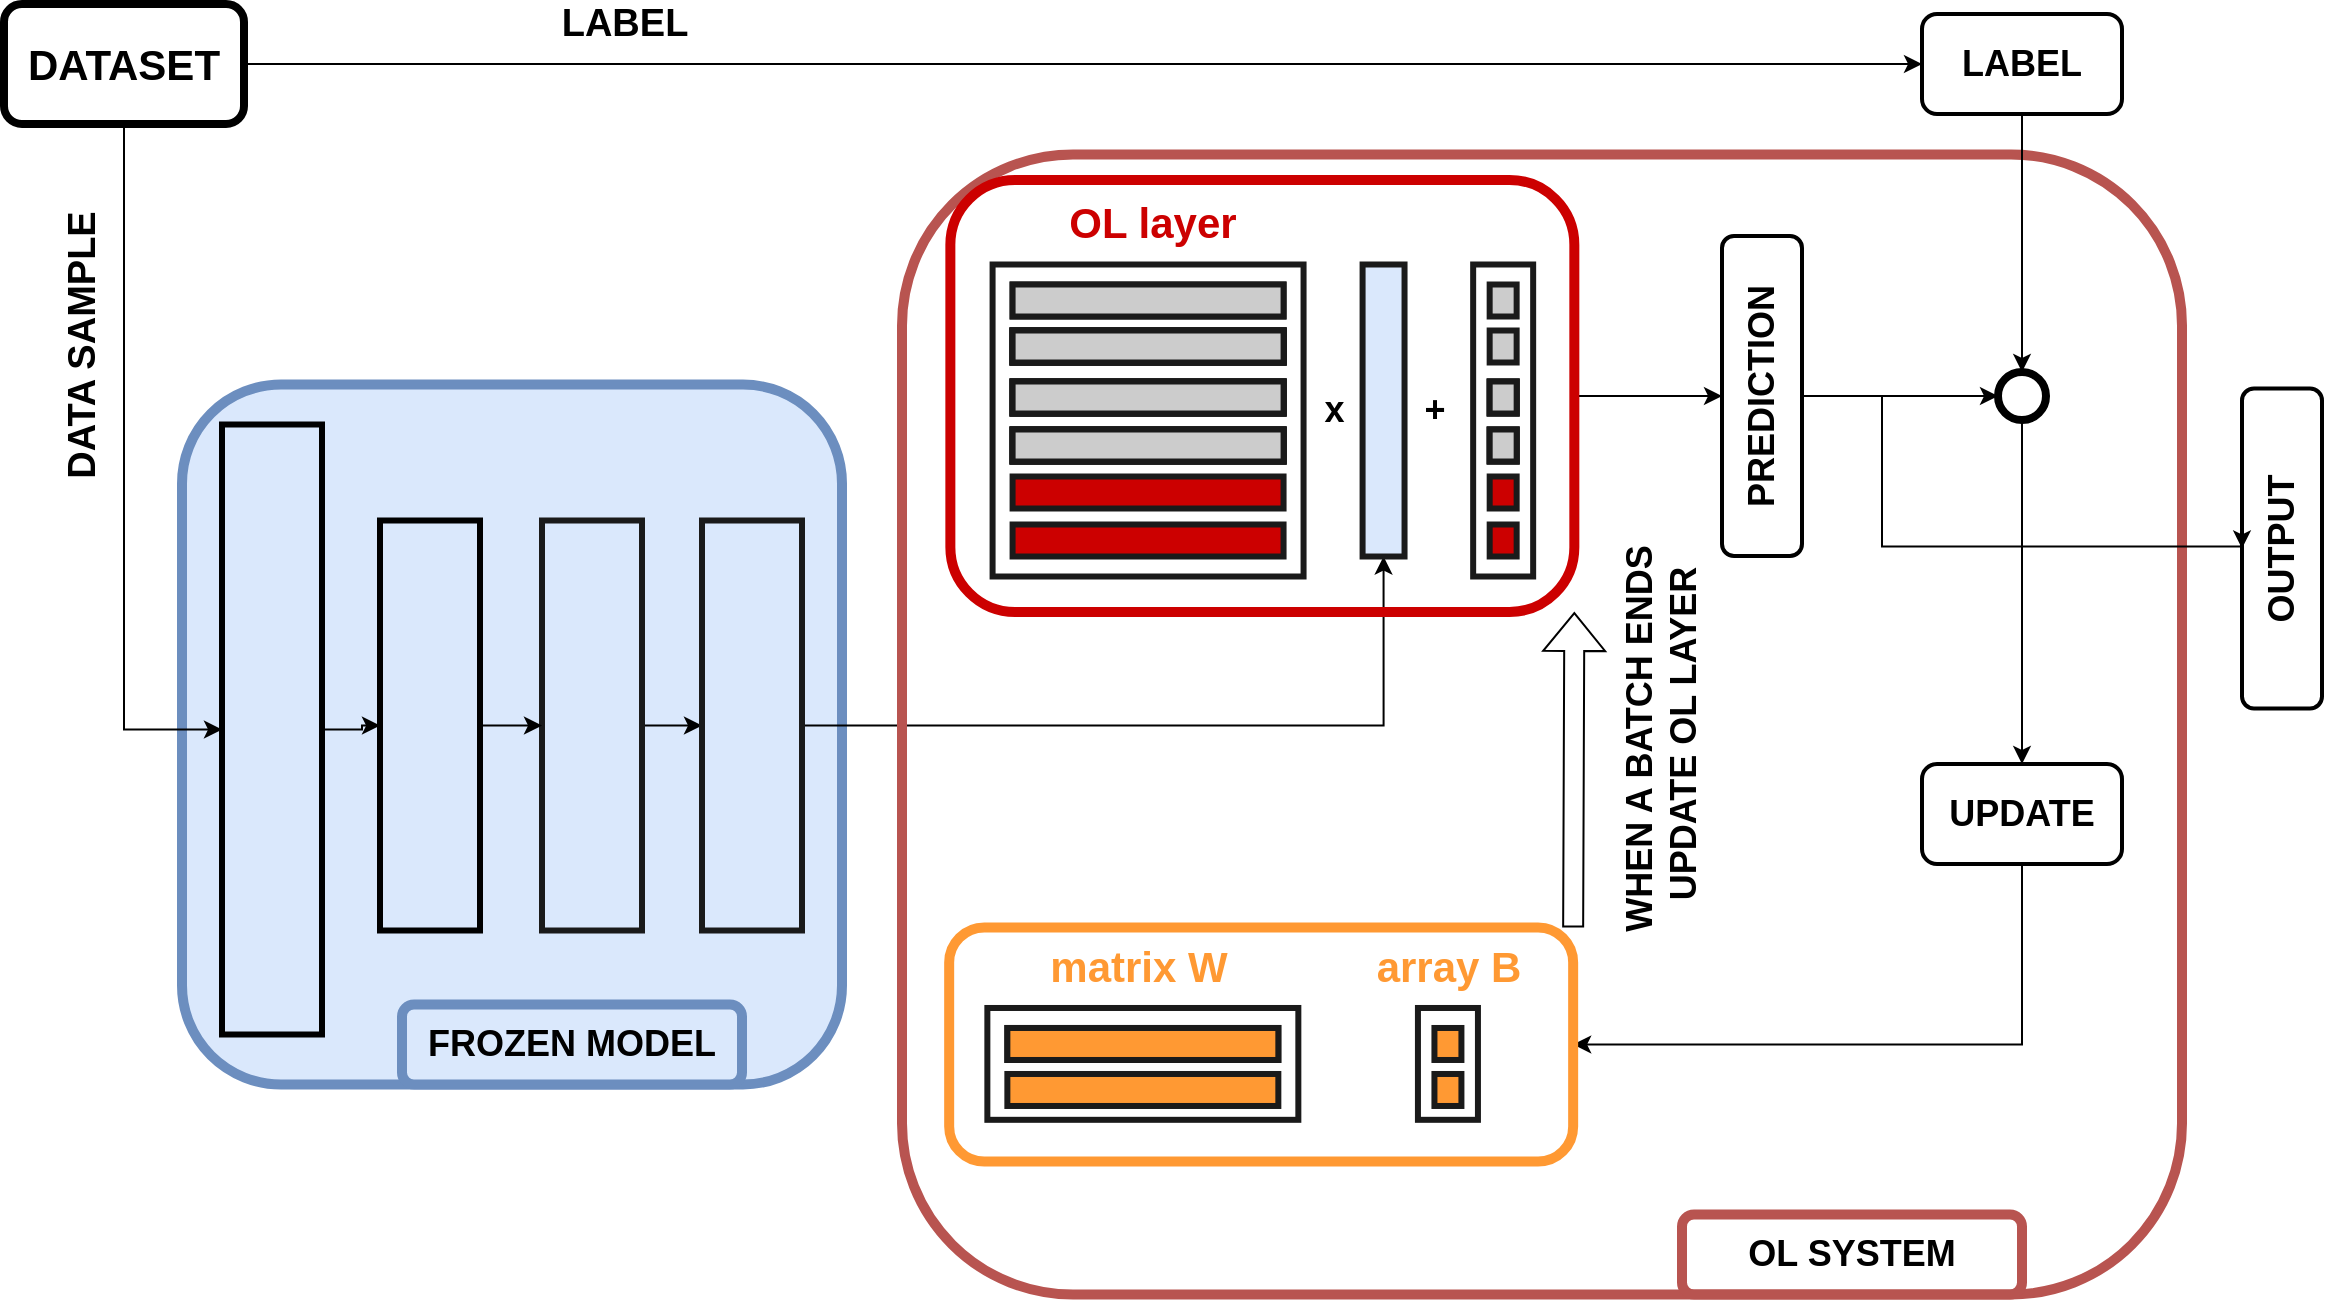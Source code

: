 <mxfile version="16.6.2" type="device" pages="2"><diagram id="-pDA_-JcDbAoSZbiv6Nq" name="Page-1"><mxGraphModel dx="1221" dy="584" grid="1" gridSize="10" guides="1" tooltips="1" connect="1" arrows="1" fold="1" page="1" pageScale="1" pageWidth="1169" pageHeight="827" math="0" shadow="0"><root><mxCell id="0"/><mxCell id="1" parent="0"/><mxCell id="COR0N1jHSTe1fY2n65pP-331" value="" style="rounded=1;whiteSpace=wrap;html=1;fontSize=18;strokeWidth=5;fillColor=#dae8fc;strokeColor=#6c8ebf;" parent="1" vertex="1"><mxGeometry x="150" y="440.25" width="330" height="350" as="geometry"/></mxCell><mxCell id="671FOw32hcq2Rvq_FHHH-50" style="edgeStyle=orthogonalEdgeStyle;rounded=0;orthogonalLoop=1;jettySize=auto;html=1;exitX=1;exitY=0.5;exitDx=0;exitDy=0;entryX=0;entryY=0.5;entryDx=0;entryDy=0;" edge="1" parent="1" source="COR0N1jHSTe1fY2n65pP-38" target="COR0N1jHSTe1fY2n65pP-338"><mxGeometry relative="1" as="geometry"/></mxCell><mxCell id="671FOw32hcq2Rvq_FHHH-60" value="&lt;b&gt;LABEL&lt;/b&gt;" style="edgeLabel;html=1;align=center;verticalAlign=middle;resizable=0;points=[];fontSize=19;" vertex="1" connectable="0" parent="671FOw32hcq2Rvq_FHHH-50"><mxGeometry x="-0.472" y="-2" relative="1" as="geometry"><mxPoint x="-32" y="-22" as="offset"/></mxGeometry></mxCell><mxCell id="671FOw32hcq2Rvq_FHHH-58" style="edgeStyle=orthogonalEdgeStyle;rounded=0;orthogonalLoop=1;jettySize=auto;html=1;exitX=0.5;exitY=1;exitDx=0;exitDy=0;entryX=0;entryY=0.5;entryDx=0;entryDy=0;fontSize=14;" edge="1" parent="1" source="COR0N1jHSTe1fY2n65pP-38" target="COR0N1jHSTe1fY2n65pP-223"><mxGeometry relative="1" as="geometry"/></mxCell><mxCell id="671FOw32hcq2Rvq_FHHH-59" value="&lt;font style=&quot;font-size: 19px&quot;&gt;&lt;b&gt;DATA SAMPLE&lt;/b&gt;&lt;/font&gt;" style="edgeLabel;html=1;align=center;verticalAlign=middle;resizable=0;points=[];fontSize=14;rotation=-90;" vertex="1" connectable="0" parent="671FOw32hcq2Rvq_FHHH-58"><mxGeometry x="-0.612" y="-5" relative="1" as="geometry"><mxPoint x="-16" y="43" as="offset"/></mxGeometry></mxCell><mxCell id="COR0N1jHSTe1fY2n65pP-38" value="&lt;font style=&quot;font-size: 21px&quot;&gt;&lt;b&gt;DATASET&lt;/b&gt;&lt;/font&gt;" style="rounded=1;whiteSpace=wrap;html=1;strokeWidth=4;" parent="1" vertex="1"><mxGeometry x="61" y="250" width="120" height="60" as="geometry"/></mxCell><mxCell id="COR0N1jHSTe1fY2n65pP-328" style="edgeStyle=orthogonalEdgeStyle;rounded=0;orthogonalLoop=1;jettySize=auto;html=1;entryX=0;entryY=0.5;entryDx=0;entryDy=0;fontSize=18;" parent="1" source="COR0N1jHSTe1fY2n65pP-223" target="COR0N1jHSTe1fY2n65pP-230" edge="1"><mxGeometry relative="1" as="geometry"/></mxCell><mxCell id="COR0N1jHSTe1fY2n65pP-223" value="" style="rounded=0;whiteSpace=wrap;html=1;fillColor=#dae8fc;strokeColor=#000000;strokeWidth=3;" parent="1" vertex="1"><mxGeometry x="170" y="460.25" width="50" height="305" as="geometry"/></mxCell><mxCell id="COR0N1jHSTe1fY2n65pP-330" style="edgeStyle=orthogonalEdgeStyle;rounded=0;orthogonalLoop=1;jettySize=auto;html=1;exitX=1;exitY=0.5;exitDx=0;exitDy=0;entryX=0;entryY=0.5;entryDx=0;entryDy=0;fontSize=18;" parent="1" source="COR0N1jHSTe1fY2n65pP-225" target="COR0N1jHSTe1fY2n65pP-235" edge="1"><mxGeometry relative="1" as="geometry"/></mxCell><mxCell id="COR0N1jHSTe1fY2n65pP-225" value="" style="rounded=0;whiteSpace=wrap;html=1;fillColor=#dae8fc;strokeColor=#1A1A1A;strokeWidth=3;" parent="1" vertex="1"><mxGeometry x="330" y="508.25" width="50" height="205" as="geometry"/></mxCell><mxCell id="COR0N1jHSTe1fY2n65pP-329" style="edgeStyle=orthogonalEdgeStyle;rounded=0;orthogonalLoop=1;jettySize=auto;html=1;entryX=0;entryY=0.5;entryDx=0;entryDy=0;fontSize=18;" parent="1" source="COR0N1jHSTe1fY2n65pP-230" target="COR0N1jHSTe1fY2n65pP-225" edge="1"><mxGeometry relative="1" as="geometry"/></mxCell><mxCell id="COR0N1jHSTe1fY2n65pP-230" value="" style="rounded=0;whiteSpace=wrap;html=1;fillColor=#dae8fc;strokeColor=#000000;strokeWidth=3;" parent="1" vertex="1"><mxGeometry x="249" y="508.25" width="50" height="205" as="geometry"/></mxCell><mxCell id="COR0N1jHSTe1fY2n65pP-362" style="edgeStyle=orthogonalEdgeStyle;rounded=0;orthogonalLoop=1;jettySize=auto;html=1;exitX=1;exitY=0.5;exitDx=0;exitDy=0;entryX=0.5;entryY=1;entryDx=0;entryDy=0;fontSize=17;fontColor=#FF0000;" parent="1" source="COR0N1jHSTe1fY2n65pP-235" target="671FOw32hcq2Rvq_FHHH-2" edge="1"><mxGeometry relative="1" as="geometry"><mxPoint x="539.905" y="562.495" as="targetPoint"/></mxGeometry></mxCell><mxCell id="COR0N1jHSTe1fY2n65pP-235" value="" style="rounded=0;whiteSpace=wrap;html=1;fillColor=#dae8fc;strokeColor=#1A1A1A;strokeWidth=3;" parent="1" vertex="1"><mxGeometry x="410" y="508.25" width="50" height="205" as="geometry"/></mxCell><mxCell id="COR0N1jHSTe1fY2n65pP-334" value="" style="rounded=1;whiteSpace=wrap;html=1;fontSize=18;strokeColor=#b85450;strokeWidth=5;fillColor=none;" parent="1" vertex="1"><mxGeometry x="510" y="325.25" width="640" height="570" as="geometry"/></mxCell><mxCell id="671FOw32hcq2Rvq_FHHH-41" style="edgeStyle=orthogonalEdgeStyle;rounded=0;orthogonalLoop=1;jettySize=auto;html=1;exitX=0.5;exitY=1;exitDx=0;exitDy=0;entryX=0;entryY=0.5;entryDx=0;entryDy=0;" edge="1" parent="1" source="COR0N1jHSTe1fY2n65pP-336" target="COR0N1jHSTe1fY2n65pP-357"><mxGeometry relative="1" as="geometry"/></mxCell><mxCell id="671FOw32hcq2Rvq_FHHH-52" style="edgeStyle=orthogonalEdgeStyle;rounded=0;orthogonalLoop=1;jettySize=auto;html=1;exitX=0.5;exitY=1;exitDx=0;exitDy=0;entryX=0.5;entryY=0;entryDx=0;entryDy=0;" edge="1" parent="1" source="COR0N1jHSTe1fY2n65pP-336" target="COR0N1jHSTe1fY2n65pP-351"><mxGeometry relative="1" as="geometry"><Array as="points"><mxPoint x="1000" y="446.25"/><mxPoint x="1000" y="521.25"/></Array></mxGeometry></mxCell><mxCell id="COR0N1jHSTe1fY2n65pP-336" value="&lt;b&gt;PREDICTION&lt;/b&gt;" style="rounded=1;whiteSpace=wrap;html=1;fontSize=18;strokeColor=#000000;strokeWidth=2;fillColor=none;rotation=-90;" parent="1" vertex="1"><mxGeometry x="860" y="426" width="160" height="40" as="geometry"/></mxCell><mxCell id="671FOw32hcq2Rvq_FHHH-56" style="edgeStyle=orthogonalEdgeStyle;rounded=0;orthogonalLoop=1;jettySize=auto;html=1;exitX=0.5;exitY=1;exitDx=0;exitDy=0;entryX=0.5;entryY=1;entryDx=0;entryDy=0;fontSize=14;" edge="1" parent="1" source="COR0N1jHSTe1fY2n65pP-337" target="Nq067aexQKpfpIVSr9Gd-1"><mxGeometry relative="1" as="geometry"/></mxCell><mxCell id="COR0N1jHSTe1fY2n65pP-337" value="&lt;b&gt;UPDATE&lt;/b&gt;" style="rounded=1;whiteSpace=wrap;html=1;fontSize=18;strokeColor=#000000;strokeWidth=2;fillColor=none;rotation=0;" parent="1" vertex="1"><mxGeometry x="1020" y="630.0" width="100" height="50" as="geometry"/></mxCell><mxCell id="671FOw32hcq2Rvq_FHHH-57" style="edgeStyle=orthogonalEdgeStyle;rounded=0;orthogonalLoop=1;jettySize=auto;html=1;exitX=0.5;exitY=1;exitDx=0;exitDy=0;entryX=0.5;entryY=0;entryDx=0;entryDy=0;fontSize=14;" edge="1" parent="1" source="COR0N1jHSTe1fY2n65pP-338" target="COR0N1jHSTe1fY2n65pP-357"><mxGeometry relative="1" as="geometry"/></mxCell><mxCell id="COR0N1jHSTe1fY2n65pP-338" value="&lt;b&gt;LABEL&lt;/b&gt;" style="rounded=1;whiteSpace=wrap;html=1;fontSize=18;strokeColor=#000000;strokeWidth=2;fillColor=none;rotation=0;" parent="1" vertex="1"><mxGeometry x="1020" y="255" width="100" height="50" as="geometry"/></mxCell><mxCell id="COR0N1jHSTe1fY2n65pP-351" value="&lt;b&gt;OUTPUT&lt;/b&gt;" style="rounded=1;whiteSpace=wrap;html=1;fontSize=18;strokeColor=#000000;strokeWidth=2;fillColor=none;rotation=-90;" parent="1" vertex="1"><mxGeometry x="1120" y="502.25" width="160" height="40" as="geometry"/></mxCell><mxCell id="671FOw32hcq2Rvq_FHHH-51" style="edgeStyle=orthogonalEdgeStyle;rounded=0;orthogonalLoop=1;jettySize=auto;html=1;exitX=0.5;exitY=1;exitDx=0;exitDy=0;entryX=0.5;entryY=0;entryDx=0;entryDy=0;" edge="1" parent="1" source="COR0N1jHSTe1fY2n65pP-357" target="COR0N1jHSTe1fY2n65pP-337"><mxGeometry relative="1" as="geometry"/></mxCell><mxCell id="COR0N1jHSTe1fY2n65pP-357" value="" style="ellipse;whiteSpace=wrap;html=1;aspect=fixed;fontSize=19;fontColor=#000000;strokeColor=#000000;strokeWidth=4;fillColor=none;" parent="1" vertex="1"><mxGeometry x="1058" y="434.0" width="24" height="24" as="geometry"/></mxCell><mxCell id="w499Adab98CJJxc21WSq-1" value="&lt;b&gt;FROZEN MODEL&lt;/b&gt;" style="rounded=1;whiteSpace=wrap;html=1;fontSize=18;strokeColor=#6c8ebf;strokeWidth=5;fillColor=#dae8fc;rotation=0;" vertex="1" parent="1"><mxGeometry x="260" y="750.25" width="170" height="40" as="geometry"/></mxCell><mxCell id="w499Adab98CJJxc21WSq-2" value="&lt;b&gt;OL SYSTEM&lt;/b&gt;" style="rounded=1;whiteSpace=wrap;html=1;fontSize=18;strokeColor=#b85450;strokeWidth=5;fillColor=none;rotation=0;" vertex="1" parent="1"><mxGeometry x="900" y="855.25" width="170" height="40" as="geometry"/></mxCell><mxCell id="Nq067aexQKpfpIVSr9Gd-1" value="" style="rounded=1;whiteSpace=wrap;html=1;fontSize=18;strokeColor=#FF9933;strokeWidth=5;fillColor=none;rotation=-90;" vertex="1" parent="1"><mxGeometry x="631.09" y="614.25" width="116.98" height="311.99" as="geometry"/></mxCell><mxCell id="Nq067aexQKpfpIVSr9Gd-3" value="" style="rounded=0;whiteSpace=wrap;html=1;fillColor=none;strokeColor=#1A1A1A;strokeWidth=3;" vertex="1" parent="1"><mxGeometry x="767.97" y="751.99" width="30" height="55.92" as="geometry"/></mxCell><mxCell id="Nq067aexQKpfpIVSr9Gd-4" value="" style="rounded=0;whiteSpace=wrap;html=1;fillColor=none;strokeColor=#1A1A1A;strokeWidth=3;" vertex="1" parent="1"><mxGeometry x="552.68" y="751.99" width="155.49" height="55.92" as="geometry"/></mxCell><mxCell id="Nq067aexQKpfpIVSr9Gd-5" value="" style="rounded=0;whiteSpace=wrap;html=1;fillColor=none;strokeColor=#1A1A1A;strokeWidth=3;" vertex="1" parent="1"><mxGeometry x="562.68" y="761.99" width="135.49" height="16" as="geometry"/></mxCell><mxCell id="Nq067aexQKpfpIVSr9Gd-6" value="" style="rounded=0;whiteSpace=wrap;html=1;fillColor=#FF9933;strokeColor=#1A1A1A;strokeWidth=3;" vertex="1" parent="1"><mxGeometry x="562.68" y="784.99" width="135.49" height="16" as="geometry"/></mxCell><mxCell id="Nq067aexQKpfpIVSr9Gd-11" value="" style="rounded=0;whiteSpace=wrap;html=1;fillColor=#FF9933;strokeColor=#1A1A1A;strokeWidth=3;" vertex="1" parent="1"><mxGeometry x="562.68" y="761.99" width="135.49" height="16" as="geometry"/></mxCell><mxCell id="Nq067aexQKpfpIVSr9Gd-13" value="" style="rounded=0;whiteSpace=wrap;html=1;fillColor=#FF9933;strokeColor=#1A1A1A;strokeWidth=3;" vertex="1" parent="1"><mxGeometry x="776.22" y="761.99" width="13.49" height="16" as="geometry"/></mxCell><mxCell id="Nq067aexQKpfpIVSr9Gd-14" value="" style="rounded=0;whiteSpace=wrap;html=1;fillColor=#FF9933;strokeColor=#1A1A1A;strokeWidth=3;" vertex="1" parent="1"><mxGeometry x="776.22" y="784.99" width="13.49" height="16" as="geometry"/></mxCell><mxCell id="Nq067aexQKpfpIVSr9Gd-36" value="&lt;font color=&quot;#ff9933&quot;&gt;&lt;b&gt;matrix W&lt;/b&gt;&lt;/font&gt;" style="text;html=1;align=center;verticalAlign=middle;resizable=0;points=[];autosize=1;strokeColor=none;fillColor=none;fontSize=21;fontColor=#CC0000;" vertex="1" parent="1"><mxGeometry x="577.68" y="716.33" width="100" height="30" as="geometry"/></mxCell><mxCell id="671FOw32hcq2Rvq_FHHH-38" style="edgeStyle=orthogonalEdgeStyle;rounded=0;orthogonalLoop=1;jettySize=auto;html=1;exitX=0.5;exitY=1;exitDx=0;exitDy=0;entryX=0.5;entryY=0;entryDx=0;entryDy=0;" edge="1" parent="1" source="671FOw32hcq2Rvq_FHHH-1" target="COR0N1jHSTe1fY2n65pP-336"><mxGeometry relative="1" as="geometry"/></mxCell><mxCell id="671FOw32hcq2Rvq_FHHH-1" value="" style="rounded=1;whiteSpace=wrap;html=1;fontSize=18;strokeColor=#CC0000;strokeWidth=5;fillColor=none;rotation=-90;" vertex="1" parent="1"><mxGeometry x="582.17" y="290" width="216.01" height="311.99" as="geometry"/></mxCell><mxCell id="671FOw32hcq2Rvq_FHHH-2" value="" style="rounded=0;whiteSpace=wrap;html=1;fillColor=#dae8fc;strokeColor=#1A1A1A;strokeWidth=3;" vertex="1" parent="1"><mxGeometry x="740.29" y="380.25" width="20.98" height="146" as="geometry"/></mxCell><mxCell id="671FOw32hcq2Rvq_FHHH-3" value="" style="rounded=0;whiteSpace=wrap;html=1;fillColor=none;strokeColor=#1A1A1A;strokeWidth=3;" vertex="1" parent="1"><mxGeometry x="795.58" y="380.25" width="30" height="156" as="geometry"/></mxCell><mxCell id="671FOw32hcq2Rvq_FHHH-4" value="" style="rounded=0;whiteSpace=wrap;html=1;fillColor=none;strokeColor=#1A1A1A;strokeWidth=3;" vertex="1" parent="1"><mxGeometry x="555.29" y="380.25" width="155.49" height="156" as="geometry"/></mxCell><mxCell id="671FOw32hcq2Rvq_FHHH-5" value="" style="rounded=0;whiteSpace=wrap;html=1;fillColor=none;strokeColor=#1A1A1A;strokeWidth=3;" vertex="1" parent="1"><mxGeometry x="565.29" y="390.25" width="135.49" height="16" as="geometry"/></mxCell><mxCell id="671FOw32hcq2Rvq_FHHH-6" value="" style="rounded=0;whiteSpace=wrap;html=1;fillColor=none;strokeColor=#1A1A1A;strokeWidth=3;" vertex="1" parent="1"><mxGeometry x="565.29" y="413.25" width="135.49" height="16" as="geometry"/></mxCell><mxCell id="671FOw32hcq2Rvq_FHHH-7" value="" style="rounded=0;whiteSpace=wrap;html=1;fillColor=#CCCCCC;strokeColor=#1A1A1A;strokeWidth=3;" vertex="1" parent="1"><mxGeometry x="565.29" y="438.75" width="135.49" height="16" as="geometry"/></mxCell><mxCell id="671FOw32hcq2Rvq_FHHH-8" value="" style="rounded=0;whiteSpace=wrap;html=1;fillColor=#CCCCCC;strokeColor=#1A1A1A;strokeWidth=3;" vertex="1" parent="1"><mxGeometry x="565.29" y="462.75" width="135.49" height="16" as="geometry"/></mxCell><mxCell id="671FOw32hcq2Rvq_FHHH-9" value="" style="rounded=0;whiteSpace=wrap;html=1;fillColor=#CC0000;strokeColor=#1A1A1A;strokeWidth=3;" vertex="1" parent="1"><mxGeometry x="565.29" y="486.25" width="135.49" height="16" as="geometry"/></mxCell><mxCell id="671FOw32hcq2Rvq_FHHH-10" value="" style="rounded=0;whiteSpace=wrap;html=1;fillColor=#CC0000;strokeColor=#1A1A1A;strokeWidth=3;" vertex="1" parent="1"><mxGeometry x="565.29" y="510.25" width="135.49" height="16" as="geometry"/></mxCell><mxCell id="671FOw32hcq2Rvq_FHHH-11" value="" style="rounded=0;whiteSpace=wrap;html=1;fillColor=#CCCCCC;strokeColor=#1A1A1A;strokeWidth=3;" vertex="1" parent="1"><mxGeometry x="565.29" y="390.25" width="135.49" height="16" as="geometry"/></mxCell><mxCell id="671FOw32hcq2Rvq_FHHH-12" value="" style="rounded=0;whiteSpace=wrap;html=1;fillColor=#CCCCCC;strokeColor=#1A1A1A;strokeWidth=3;" vertex="1" parent="1"><mxGeometry x="565.29" y="413.25" width="135.49" height="16" as="geometry"/></mxCell><mxCell id="671FOw32hcq2Rvq_FHHH-13" value="" style="rounded=0;whiteSpace=wrap;html=1;fillColor=#CCCCCC;strokeColor=#1A1A1A;strokeWidth=3;" vertex="1" parent="1"><mxGeometry x="803.83" y="390.25" width="13.49" height="16" as="geometry"/></mxCell><mxCell id="671FOw32hcq2Rvq_FHHH-14" value="" style="rounded=0;whiteSpace=wrap;html=1;fillColor=#CCCCCC;strokeColor=#1A1A1A;strokeWidth=3;" vertex="1" parent="1"><mxGeometry x="803.83" y="413.25" width="13.49" height="16" as="geometry"/></mxCell><mxCell id="671FOw32hcq2Rvq_FHHH-15" value="" style="rounded=0;whiteSpace=wrap;html=1;fillColor=#CCCCCC;strokeColor=#1A1A1A;strokeWidth=3;" vertex="1" parent="1"><mxGeometry x="803.83" y="438.75" width="13.49" height="16" as="geometry"/></mxCell><mxCell id="671FOw32hcq2Rvq_FHHH-16" value="" style="rounded=0;whiteSpace=wrap;html=1;fillColor=#CCCCCC;strokeColor=#1A1A1A;strokeWidth=3;" vertex="1" parent="1"><mxGeometry x="803.83" y="462.75" width="13.49" height="16" as="geometry"/></mxCell><mxCell id="671FOw32hcq2Rvq_FHHH-17" value="" style="rounded=0;whiteSpace=wrap;html=1;fillColor=#CC0000;strokeColor=#1A1A1A;strokeWidth=3;" vertex="1" parent="1"><mxGeometry x="803.84" y="486.25" width="13.49" height="16" as="geometry"/></mxCell><mxCell id="671FOw32hcq2Rvq_FHHH-18" value="" style="rounded=0;whiteSpace=wrap;html=1;fillColor=#CC0000;strokeColor=#1A1A1A;strokeWidth=3;" vertex="1" parent="1"><mxGeometry x="803.84" y="510.25" width="13.49" height="16" as="geometry"/></mxCell><mxCell id="671FOw32hcq2Rvq_FHHH-19" value="&lt;b&gt;&lt;font style=&quot;font-size: 18px&quot;&gt;x&amp;nbsp; &amp;nbsp; &amp;nbsp; &amp;nbsp; +&lt;/font&gt;&lt;/b&gt;" style="text;html=1;align=center;verticalAlign=middle;resizable=0;points=[];autosize=1;strokeColor=none;fillColor=none;fontSize=17;fontColor=#000000;" vertex="1" parent="1"><mxGeometry x="710.78" y="438.25" width="80" height="30" as="geometry"/></mxCell><mxCell id="671FOw32hcq2Rvq_FHHH-20" value="" style="rounded=0;whiteSpace=wrap;html=1;fillColor=#CCCCCC;strokeColor=#1A1A1A;strokeWidth=3;" vertex="1" parent="1"><mxGeometry x="565.29" y="462.75" width="135.49" height="16" as="geometry"/></mxCell><mxCell id="671FOw32hcq2Rvq_FHHH-21" value="" style="rounded=0;whiteSpace=wrap;html=1;fillColor=#CCCCCC;strokeColor=#1A1A1A;strokeWidth=3;" vertex="1" parent="1"><mxGeometry x="565.29" y="438.75" width="135.49" height="16" as="geometry"/></mxCell><mxCell id="671FOw32hcq2Rvq_FHHH-22" value="" style="rounded=0;whiteSpace=wrap;html=1;fillColor=#CCCCCC;strokeColor=#1A1A1A;strokeWidth=3;" vertex="1" parent="1"><mxGeometry x="565.29" y="413.25" width="135.49" height="16" as="geometry"/></mxCell><mxCell id="671FOw32hcq2Rvq_FHHH-23" value="" style="rounded=0;whiteSpace=wrap;html=1;fillColor=#CCCCCC;strokeColor=#1A1A1A;strokeWidth=3;" vertex="1" parent="1"><mxGeometry x="565.29" y="462.75" width="135.49" height="16" as="geometry"/></mxCell><mxCell id="671FOw32hcq2Rvq_FHHH-24" value="" style="rounded=0;whiteSpace=wrap;html=1;fillColor=#CCCCCC;strokeColor=#1A1A1A;strokeWidth=3;" vertex="1" parent="1"><mxGeometry x="565.29" y="438.75" width="135.49" height="16" as="geometry"/></mxCell><mxCell id="671FOw32hcq2Rvq_FHHH-25" value="" style="rounded=0;whiteSpace=wrap;html=1;fillColor=#CCCCCC;strokeColor=#1A1A1A;strokeWidth=3;" vertex="1" parent="1"><mxGeometry x="565.29" y="413.25" width="135.49" height="16" as="geometry"/></mxCell><mxCell id="671FOw32hcq2Rvq_FHHH-26" value="" style="rounded=0;whiteSpace=wrap;html=1;fillColor=#CCCCCC;strokeColor=#1A1A1A;strokeWidth=3;" vertex="1" parent="1"><mxGeometry x="565.3" y="462.75" width="135.49" height="16" as="geometry"/></mxCell><mxCell id="671FOw32hcq2Rvq_FHHH-27" value="" style="rounded=0;whiteSpace=wrap;html=1;fillColor=#CCCCCC;strokeColor=#1A1A1A;strokeWidth=3;" vertex="1" parent="1"><mxGeometry x="565.3" y="438.75" width="135.49" height="16" as="geometry"/></mxCell><mxCell id="671FOw32hcq2Rvq_FHHH-28" value="" style="rounded=0;whiteSpace=wrap;html=1;fillColor=#CCCCCC;strokeColor=#1A1A1A;strokeWidth=3;" vertex="1" parent="1"><mxGeometry x="565.3" y="413.25" width="135.49" height="16" as="geometry"/></mxCell><mxCell id="671FOw32hcq2Rvq_FHHH-29" value="" style="rounded=0;whiteSpace=wrap;html=1;fillColor=#CCCCCC;strokeColor=#1A1A1A;strokeWidth=3;" vertex="1" parent="1"><mxGeometry x="803.84" y="438.75" width="13.49" height="16" as="geometry"/></mxCell><mxCell id="671FOw32hcq2Rvq_FHHH-30" value="" style="rounded=0;whiteSpace=wrap;html=1;fillColor=#CCCCCC;strokeColor=#1A1A1A;strokeWidth=3;" vertex="1" parent="1"><mxGeometry x="803.84" y="462.75" width="13.49" height="16" as="geometry"/></mxCell><mxCell id="671FOw32hcq2Rvq_FHHH-31" value="" style="rounded=0;whiteSpace=wrap;html=1;fillColor=#CCCCCC;strokeColor=#1A1A1A;strokeWidth=3;" vertex="1" parent="1"><mxGeometry x="565.3" y="462.75" width="135.49" height="16" as="geometry"/></mxCell><mxCell id="671FOw32hcq2Rvq_FHHH-32" value="" style="rounded=0;whiteSpace=wrap;html=1;fillColor=#CCCCCC;strokeColor=#1A1A1A;strokeWidth=3;" vertex="1" parent="1"><mxGeometry x="565.3" y="438.75" width="135.49" height="16" as="geometry"/></mxCell><mxCell id="671FOw32hcq2Rvq_FHHH-33" value="" style="rounded=0;whiteSpace=wrap;html=1;fillColor=#CCCCCC;strokeColor=#1A1A1A;strokeWidth=3;" vertex="1" parent="1"><mxGeometry x="565.3" y="413.25" width="135.49" height="16" as="geometry"/></mxCell><mxCell id="671FOw32hcq2Rvq_FHHH-34" value="" style="rounded=0;whiteSpace=wrap;html=1;fillColor=#CCCCCC;strokeColor=#1A1A1A;strokeWidth=3;" vertex="1" parent="1"><mxGeometry x="803.84" y="438.75" width="13.49" height="16" as="geometry"/></mxCell><mxCell id="671FOw32hcq2Rvq_FHHH-35" value="" style="rounded=0;whiteSpace=wrap;html=1;fillColor=#CCCCCC;strokeColor=#1A1A1A;strokeWidth=3;" vertex="1" parent="1"><mxGeometry x="803.84" y="462.75" width="13.49" height="16" as="geometry"/></mxCell><mxCell id="671FOw32hcq2Rvq_FHHH-36" value="&lt;b&gt;&lt;font color=&quot;#cc0000&quot; style=&quot;font-size: 21px&quot;&gt;OL layer&lt;/font&gt;&lt;/b&gt;" style="text;html=1;align=center;verticalAlign=middle;resizable=0;points=[];autosize=1;strokeColor=none;fillColor=none;fontSize=19;fontColor=#000000;" vertex="1" parent="1"><mxGeometry x="585.29" y="343.83" width="100" height="30" as="geometry"/></mxCell><mxCell id="671FOw32hcq2Rvq_FHHH-37" value="&lt;font color=&quot;#ff9933&quot;&gt;&lt;b&gt;array B&lt;/b&gt;&lt;/font&gt;" style="text;html=1;align=center;verticalAlign=middle;resizable=0;points=[];autosize=1;strokeColor=none;fillColor=none;fontSize=21;fontColor=#CC0000;" vertex="1" parent="1"><mxGeometry x="737.68" y="716.33" width="90" height="30" as="geometry"/></mxCell><mxCell id="671FOw32hcq2Rvq_FHHH-53" value="" style="shape=flexArrow;endArrow=classic;html=1;rounded=0;exitX=1;exitY=1;exitDx=0;exitDy=0;entryX=0;entryY=1;entryDx=0;entryDy=0;" edge="1" parent="1" source="Nq067aexQKpfpIVSr9Gd-1" target="671FOw32hcq2Rvq_FHHH-1"><mxGeometry width="50" height="50" relative="1" as="geometry"><mxPoint x="690" y="565.25" as="sourcePoint"/><mxPoint x="920" y="585.25" as="targetPoint"/></mxGeometry></mxCell><mxCell id="671FOw32hcq2Rvq_FHHH-54" value="&lt;font style=&quot;font-size: 18px&quot;&gt;&lt;b&gt;WHEN A BATCH ENDS&amp;nbsp;&lt;br&gt;UPDATE OL LAYER&lt;br&gt;&lt;/b&gt;&lt;/font&gt;" style="text;html=1;align=center;verticalAlign=middle;resizable=0;points=[];autosize=1;strokeColor=none;fillColor=none;rotation=-90;" vertex="1" parent="1"><mxGeometry x="785" y="595.25" width="210" height="40" as="geometry"/></mxCell></root></mxGraphModel></diagram><diagram id="EenTsoctzLns8VQLM27a" name="Page-2"><mxGraphModel dx="1278" dy="560" grid="1" gridSize="10" guides="1" tooltips="1" connect="1" arrows="1" fold="1" page="1" pageScale="1" pageWidth="1169" pageHeight="827" math="0" shadow="0"><root><mxCell id="0sW9-6U9n1TwRnwqIGuH-0"/><mxCell id="0sW9-6U9n1TwRnwqIGuH-1" parent="0sW9-6U9n1TwRnwqIGuH-0"/></root></mxGraphModel></diagram></mxfile>